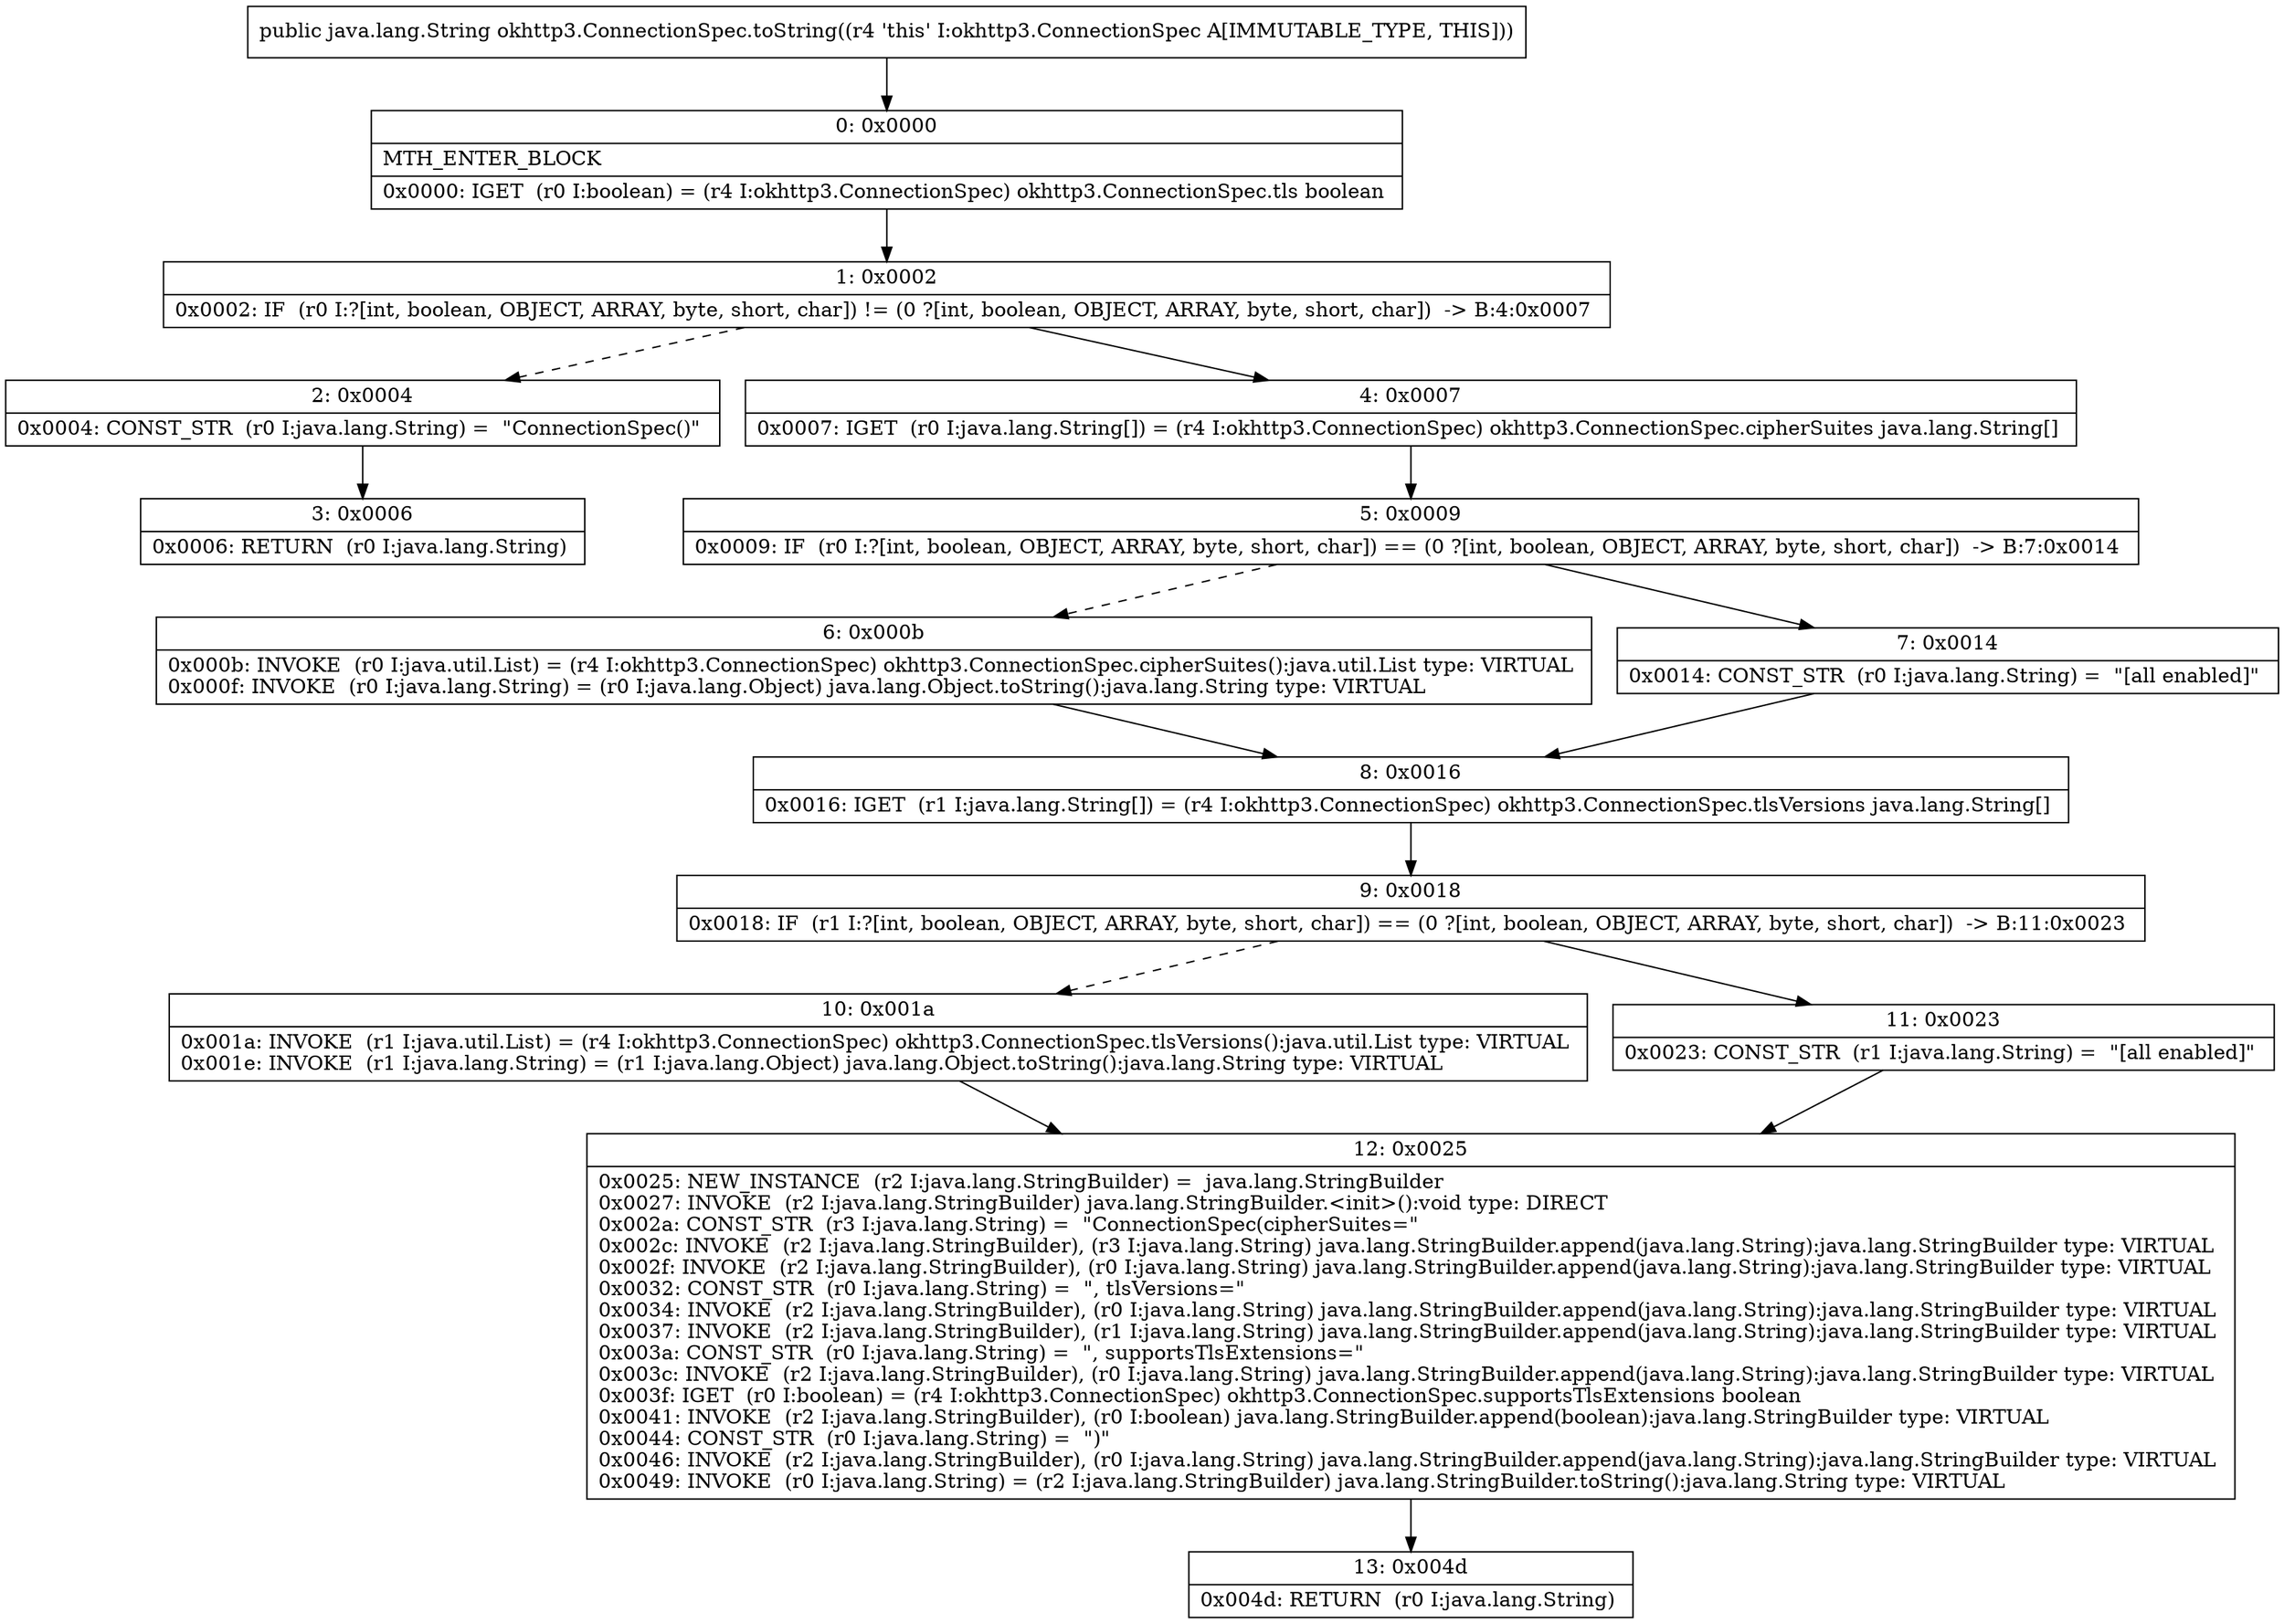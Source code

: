 digraph "CFG forokhttp3.ConnectionSpec.toString()Ljava\/lang\/String;" {
Node_0 [shape=record,label="{0\:\ 0x0000|MTH_ENTER_BLOCK\l|0x0000: IGET  (r0 I:boolean) = (r4 I:okhttp3.ConnectionSpec) okhttp3.ConnectionSpec.tls boolean \l}"];
Node_1 [shape=record,label="{1\:\ 0x0002|0x0002: IF  (r0 I:?[int, boolean, OBJECT, ARRAY, byte, short, char]) != (0 ?[int, boolean, OBJECT, ARRAY, byte, short, char])  \-\> B:4:0x0007 \l}"];
Node_2 [shape=record,label="{2\:\ 0x0004|0x0004: CONST_STR  (r0 I:java.lang.String) =  \"ConnectionSpec()\" \l}"];
Node_3 [shape=record,label="{3\:\ 0x0006|0x0006: RETURN  (r0 I:java.lang.String) \l}"];
Node_4 [shape=record,label="{4\:\ 0x0007|0x0007: IGET  (r0 I:java.lang.String[]) = (r4 I:okhttp3.ConnectionSpec) okhttp3.ConnectionSpec.cipherSuites java.lang.String[] \l}"];
Node_5 [shape=record,label="{5\:\ 0x0009|0x0009: IF  (r0 I:?[int, boolean, OBJECT, ARRAY, byte, short, char]) == (0 ?[int, boolean, OBJECT, ARRAY, byte, short, char])  \-\> B:7:0x0014 \l}"];
Node_6 [shape=record,label="{6\:\ 0x000b|0x000b: INVOKE  (r0 I:java.util.List) = (r4 I:okhttp3.ConnectionSpec) okhttp3.ConnectionSpec.cipherSuites():java.util.List type: VIRTUAL \l0x000f: INVOKE  (r0 I:java.lang.String) = (r0 I:java.lang.Object) java.lang.Object.toString():java.lang.String type: VIRTUAL \l}"];
Node_7 [shape=record,label="{7\:\ 0x0014|0x0014: CONST_STR  (r0 I:java.lang.String) =  \"[all enabled]\" \l}"];
Node_8 [shape=record,label="{8\:\ 0x0016|0x0016: IGET  (r1 I:java.lang.String[]) = (r4 I:okhttp3.ConnectionSpec) okhttp3.ConnectionSpec.tlsVersions java.lang.String[] \l}"];
Node_9 [shape=record,label="{9\:\ 0x0018|0x0018: IF  (r1 I:?[int, boolean, OBJECT, ARRAY, byte, short, char]) == (0 ?[int, boolean, OBJECT, ARRAY, byte, short, char])  \-\> B:11:0x0023 \l}"];
Node_10 [shape=record,label="{10\:\ 0x001a|0x001a: INVOKE  (r1 I:java.util.List) = (r4 I:okhttp3.ConnectionSpec) okhttp3.ConnectionSpec.tlsVersions():java.util.List type: VIRTUAL \l0x001e: INVOKE  (r1 I:java.lang.String) = (r1 I:java.lang.Object) java.lang.Object.toString():java.lang.String type: VIRTUAL \l}"];
Node_11 [shape=record,label="{11\:\ 0x0023|0x0023: CONST_STR  (r1 I:java.lang.String) =  \"[all enabled]\" \l}"];
Node_12 [shape=record,label="{12\:\ 0x0025|0x0025: NEW_INSTANCE  (r2 I:java.lang.StringBuilder) =  java.lang.StringBuilder \l0x0027: INVOKE  (r2 I:java.lang.StringBuilder) java.lang.StringBuilder.\<init\>():void type: DIRECT \l0x002a: CONST_STR  (r3 I:java.lang.String) =  \"ConnectionSpec(cipherSuites=\" \l0x002c: INVOKE  (r2 I:java.lang.StringBuilder), (r3 I:java.lang.String) java.lang.StringBuilder.append(java.lang.String):java.lang.StringBuilder type: VIRTUAL \l0x002f: INVOKE  (r2 I:java.lang.StringBuilder), (r0 I:java.lang.String) java.lang.StringBuilder.append(java.lang.String):java.lang.StringBuilder type: VIRTUAL \l0x0032: CONST_STR  (r0 I:java.lang.String) =  \", tlsVersions=\" \l0x0034: INVOKE  (r2 I:java.lang.StringBuilder), (r0 I:java.lang.String) java.lang.StringBuilder.append(java.lang.String):java.lang.StringBuilder type: VIRTUAL \l0x0037: INVOKE  (r2 I:java.lang.StringBuilder), (r1 I:java.lang.String) java.lang.StringBuilder.append(java.lang.String):java.lang.StringBuilder type: VIRTUAL \l0x003a: CONST_STR  (r0 I:java.lang.String) =  \", supportsTlsExtensions=\" \l0x003c: INVOKE  (r2 I:java.lang.StringBuilder), (r0 I:java.lang.String) java.lang.StringBuilder.append(java.lang.String):java.lang.StringBuilder type: VIRTUAL \l0x003f: IGET  (r0 I:boolean) = (r4 I:okhttp3.ConnectionSpec) okhttp3.ConnectionSpec.supportsTlsExtensions boolean \l0x0041: INVOKE  (r2 I:java.lang.StringBuilder), (r0 I:boolean) java.lang.StringBuilder.append(boolean):java.lang.StringBuilder type: VIRTUAL \l0x0044: CONST_STR  (r0 I:java.lang.String) =  \")\" \l0x0046: INVOKE  (r2 I:java.lang.StringBuilder), (r0 I:java.lang.String) java.lang.StringBuilder.append(java.lang.String):java.lang.StringBuilder type: VIRTUAL \l0x0049: INVOKE  (r0 I:java.lang.String) = (r2 I:java.lang.StringBuilder) java.lang.StringBuilder.toString():java.lang.String type: VIRTUAL \l}"];
Node_13 [shape=record,label="{13\:\ 0x004d|0x004d: RETURN  (r0 I:java.lang.String) \l}"];
MethodNode[shape=record,label="{public java.lang.String okhttp3.ConnectionSpec.toString((r4 'this' I:okhttp3.ConnectionSpec A[IMMUTABLE_TYPE, THIS])) }"];
MethodNode -> Node_0;
Node_0 -> Node_1;
Node_1 -> Node_2[style=dashed];
Node_1 -> Node_4;
Node_2 -> Node_3;
Node_4 -> Node_5;
Node_5 -> Node_6[style=dashed];
Node_5 -> Node_7;
Node_6 -> Node_8;
Node_7 -> Node_8;
Node_8 -> Node_9;
Node_9 -> Node_10[style=dashed];
Node_9 -> Node_11;
Node_10 -> Node_12;
Node_11 -> Node_12;
Node_12 -> Node_13;
}

